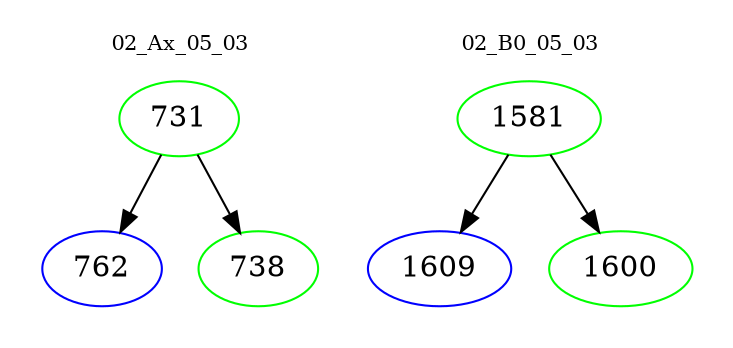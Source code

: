 digraph{
subgraph cluster_0 {
color = white
label = "02_Ax_05_03";
fontsize=10;
T0_731 [label="731", color="green"]
T0_731 -> T0_762 [color="black"]
T0_762 [label="762", color="blue"]
T0_731 -> T0_738 [color="black"]
T0_738 [label="738", color="green"]
}
subgraph cluster_1 {
color = white
label = "02_B0_05_03";
fontsize=10;
T1_1581 [label="1581", color="green"]
T1_1581 -> T1_1609 [color="black"]
T1_1609 [label="1609", color="blue"]
T1_1581 -> T1_1600 [color="black"]
T1_1600 [label="1600", color="green"]
}
}
